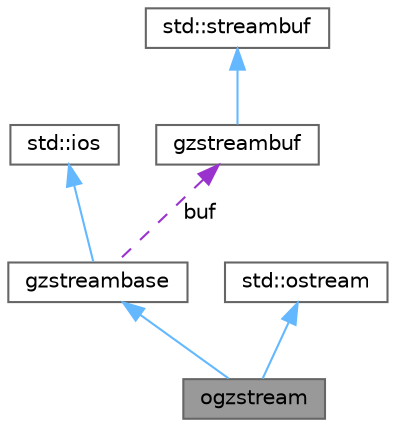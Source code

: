 digraph "ogzstream"
{
 // LATEX_PDF_SIZE
  bgcolor="transparent";
  edge [fontname=Helvetica,fontsize=10,labelfontname=Helvetica,labelfontsize=10];
  node [fontname=Helvetica,fontsize=10,shape=box,height=0.2,width=0.4];
  Node1 [label="ogzstream",height=0.2,width=0.4,color="gray40", fillcolor="grey60", style="filled", fontcolor="black",tooltip=" "];
  Node2 -> Node1 [dir="back",color="steelblue1",style="solid"];
  Node2 [label="gzstreambase",height=0.2,width=0.4,color="gray40", fillcolor="white", style="filled",URL="$classgzstreambase.html",tooltip=" "];
  Node3 -> Node2 [dir="back",color="steelblue1",style="solid"];
  Node3 [label="std::ios",height=0.2,width=0.4,color="gray40", fillcolor="white", style="filled",tooltip=" "];
  Node4 -> Node2 [dir="back",color="darkorchid3",style="dashed",label=" buf" ];
  Node4 [label="gzstreambuf",height=0.2,width=0.4,color="gray40", fillcolor="white", style="filled",URL="$classgzstreambuf.html",tooltip=" "];
  Node5 -> Node4 [dir="back",color="steelblue1",style="solid"];
  Node5 [label="std::streambuf",height=0.2,width=0.4,color="gray40", fillcolor="white", style="filled",tooltip=" "];
  Node6 -> Node1 [dir="back",color="steelblue1",style="solid"];
  Node6 [label="std::ostream",height=0.2,width=0.4,color="gray40", fillcolor="white", style="filled",tooltip=" "];
}
